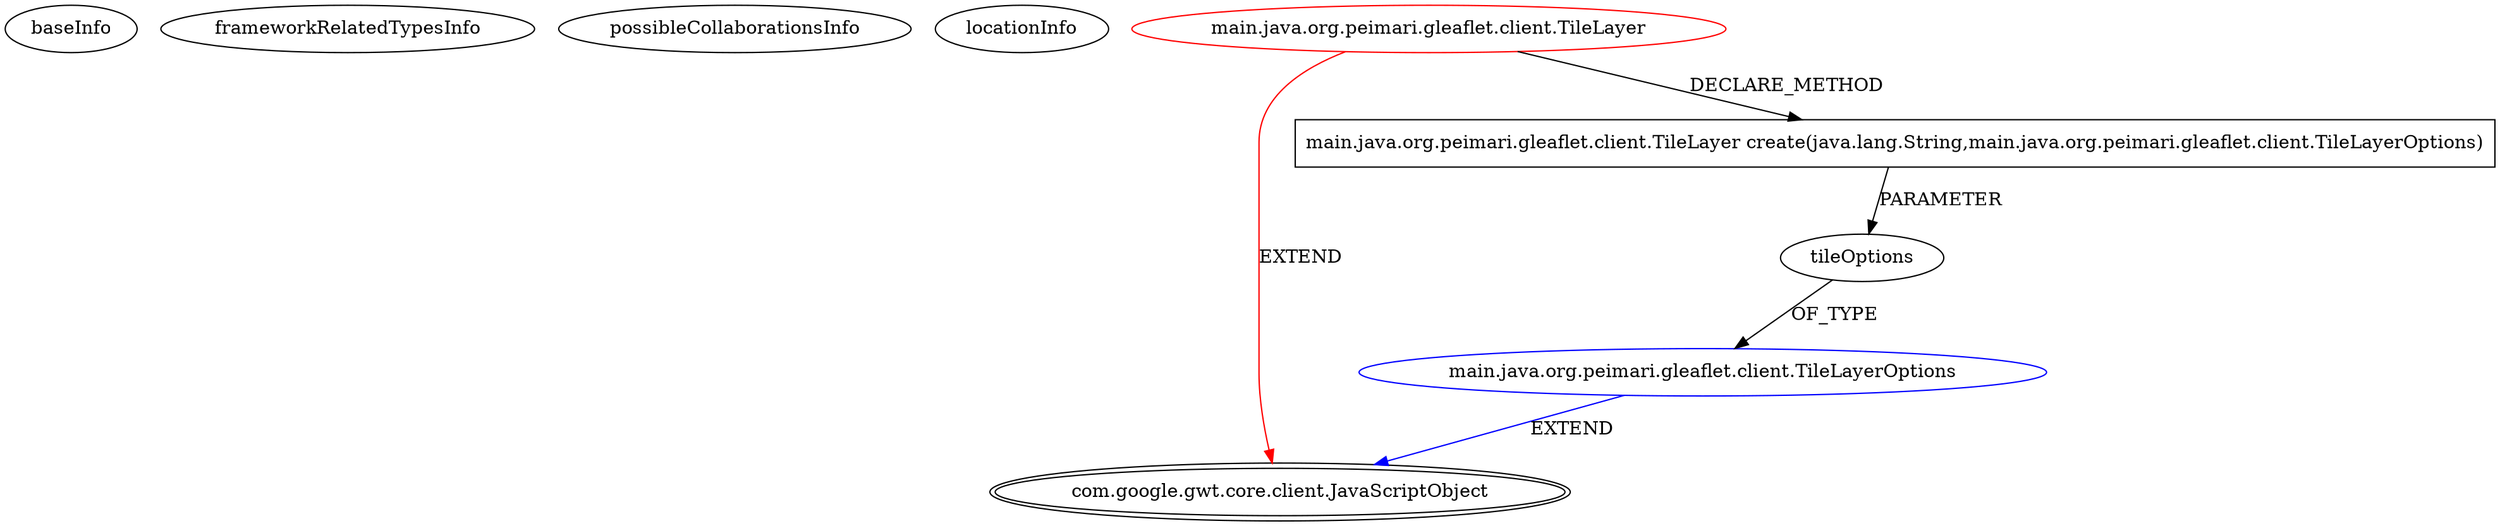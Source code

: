 digraph {
baseInfo[graphId=4072,category="extension_graph",isAnonymous=false,possibleRelation=true]
frameworkRelatedTypesInfo[0="com.google.gwt.core.client.JavaScriptObject"]
possibleCollaborationsInfo[0="4072~CLIENT_METHOD_DECLARATION-PARAMETER_DECLARATION-~com.google.gwt.core.client.JavaScriptObject ~com.google.gwt.core.client.JavaScriptObject ~false~false"]
locationInfo[projectName="mstahv-g-leaflet",filePath="/mstahv-g-leaflet/g-leaflet-master/src/main/java/org/peimari/gleaflet/client/TileLayer.java",contextSignature="TileLayer",graphId="4072"]
0[label="main.java.org.peimari.gleaflet.client.TileLayer",vertexType="ROOT_CLIENT_CLASS_DECLARATION",isFrameworkType=false,color=red]
1[label="com.google.gwt.core.client.JavaScriptObject",vertexType="FRAMEWORK_CLASS_TYPE",isFrameworkType=true,peripheries=2]
2[label="main.java.org.peimari.gleaflet.client.TileLayer create(java.lang.String,main.java.org.peimari.gleaflet.client.TileLayerOptions)",vertexType="CLIENT_METHOD_DECLARATION",isFrameworkType=false,shape=box]
3[label="tileOptions",vertexType="PARAMETER_DECLARATION",isFrameworkType=false]
4[label="main.java.org.peimari.gleaflet.client.TileLayerOptions",vertexType="REFERENCE_CLIENT_CLASS_DECLARATION",isFrameworkType=false,color=blue]
0->1[label="EXTEND",color=red]
0->2[label="DECLARE_METHOD"]
4->1[label="EXTEND",color=blue]
3->4[label="OF_TYPE"]
2->3[label="PARAMETER"]
}
